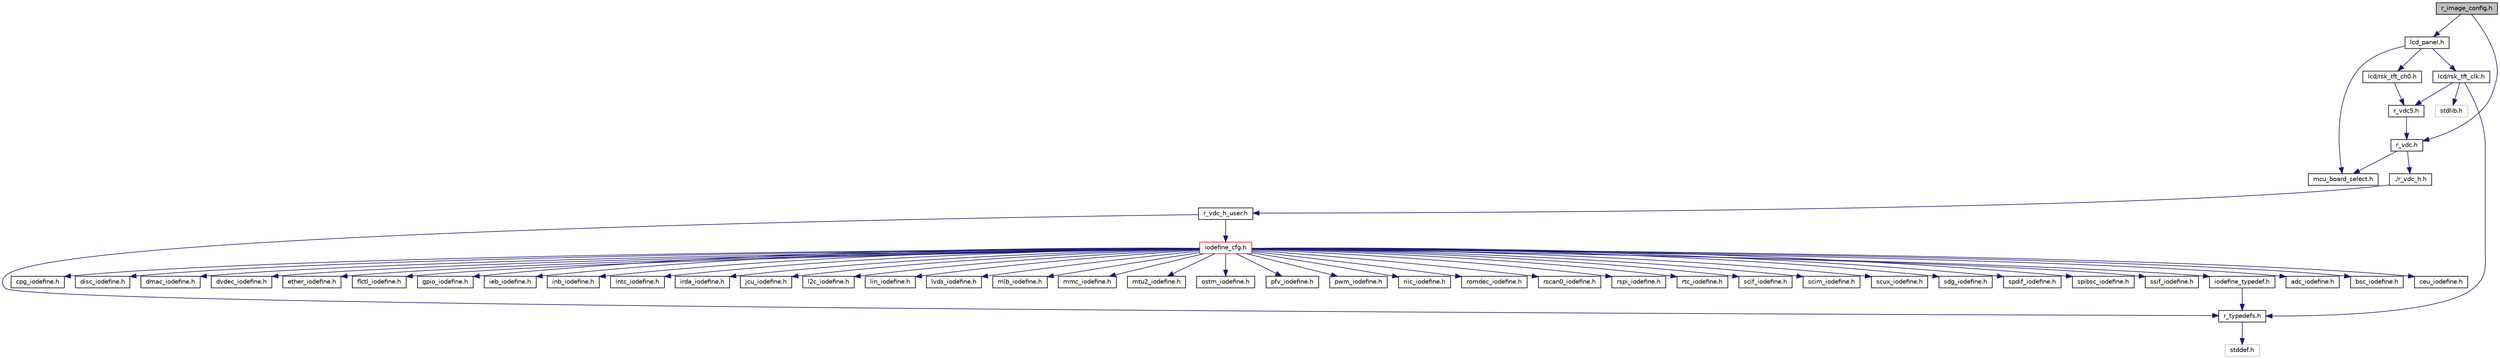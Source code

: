 digraph "r_image_config.h"
{
 // LATEX_PDF_SIZE
  edge [fontname="Helvetica",fontsize="10",labelfontname="Helvetica",labelfontsize="10"];
  node [fontname="Helvetica",fontsize="10",shape=record];
  Node1 [label="r_image_config.h",height=0.2,width=0.4,color="black", fillcolor="grey75", style="filled", fontcolor="black",tooltip=" "];
  Node1 -> Node2 [color="midnightblue",fontsize="10",style="solid",fontname="Helvetica"];
  Node2 [label="r_vdc.h",height=0.2,width=0.4,color="black", fillcolor="white", style="filled",URL="$da/db2/r__vdc_8h.html",tooltip="VDC driver API definitions."];
  Node2 -> Node3 [color="midnightblue",fontsize="10",style="solid",fontname="Helvetica"];
  Node3 [label="mcu_board_select.h",height=0.2,width=0.4,color="black", fillcolor="white", style="filled",URL="$d4/d2b/mcu__board__select_8h.html",tooltip=" "];
  Node2 -> Node4 [color="midnightblue",fontsize="10",style="solid",fontname="Helvetica"];
  Node4 [label="./r_vdc_h.h",height=0.2,width=0.4,color="black", fillcolor="white", style="filled",URL="$d8/df7/r__vdc__h_8h.html",tooltip="VDC driver API definitions."];
  Node4 -> Node5 [color="midnightblue",fontsize="10",style="solid",fontname="Helvetica"];
  Node5 [label="r_vdc_h_user.h",height=0.2,width=0.4,color="black", fillcolor="white", style="filled",URL="$d9/d00/r__vdc__h__user_8h.html",tooltip="VDC driver user-defined header."];
  Node5 -> Node6 [color="midnightblue",fontsize="10",style="solid",fontname="Helvetica"];
  Node6 [label="r_typedefs.h",height=0.2,width=0.4,color="black", fillcolor="white", style="filled",URL="$d9/de3/r__typedefs_8h.html",tooltip=" "];
  Node6 -> Node7 [color="midnightblue",fontsize="10",style="solid",fontname="Helvetica"];
  Node7 [label="stddef.h",height=0.2,width=0.4,color="grey75", fillcolor="white", style="filled",tooltip=" "];
  Node5 -> Node8 [color="midnightblue",fontsize="10",style="solid",fontname="Helvetica"];
  Node8 [label="iodefine_cfg.h",height=0.2,width=0.4,color="red", fillcolor="white", style="filled",URL="$d9/d39/iodefine__cfg_8h.html",tooltip=" "];
  Node8 -> Node9 [color="midnightblue",fontsize="10",style="solid",fontname="Helvetica"];
  Node9 [label="iodefine_typedef.h",height=0.2,width=0.4,color="black", fillcolor="white", style="filled",URL="$d9/d0e/iodefine__typedef_8h.html",tooltip=" "];
  Node9 -> Node6 [color="midnightblue",fontsize="10",style="solid",fontname="Helvetica"];
  Node8 -> Node10 [color="midnightblue",fontsize="10",style="solid",fontname="Helvetica"];
  Node10 [label="adc_iodefine.h",height=0.2,width=0.4,color="black", fillcolor="white", style="filled",URL="$d6/d62/adc__iodefine_8h.html",tooltip=" "];
  Node8 -> Node11 [color="midnightblue",fontsize="10",style="solid",fontname="Helvetica"];
  Node11 [label="bsc_iodefine.h",height=0.2,width=0.4,color="black", fillcolor="white", style="filled",URL="$d5/df7/bsc__iodefine_8h.html",tooltip=" "];
  Node8 -> Node12 [color="midnightblue",fontsize="10",style="solid",fontname="Helvetica"];
  Node12 [label="ceu_iodefine.h",height=0.2,width=0.4,color="black", fillcolor="white", style="filled",URL="$d0/d81/ceu__iodefine_8h.html",tooltip=" "];
  Node8 -> Node13 [color="midnightblue",fontsize="10",style="solid",fontname="Helvetica"];
  Node13 [label="cpg_iodefine.h",height=0.2,width=0.4,color="black", fillcolor="white", style="filled",URL="$d0/d7f/cpg__iodefine_8h.html",tooltip=" "];
  Node8 -> Node14 [color="midnightblue",fontsize="10",style="solid",fontname="Helvetica"];
  Node14 [label="disc_iodefine.h",height=0.2,width=0.4,color="black", fillcolor="white", style="filled",URL="$d3/df7/disc__iodefine_8h.html",tooltip=" "];
  Node8 -> Node15 [color="midnightblue",fontsize="10",style="solid",fontname="Helvetica"];
  Node15 [label="dmac_iodefine.h",height=0.2,width=0.4,color="black", fillcolor="white", style="filled",URL="$d0/d60/dmac__iodefine_8h.html",tooltip=" "];
  Node8 -> Node16 [color="midnightblue",fontsize="10",style="solid",fontname="Helvetica"];
  Node16 [label="dvdec_iodefine.h",height=0.2,width=0.4,color="black", fillcolor="white", style="filled",URL="$d2/dc4/dvdec__iodefine_8h.html",tooltip=" "];
  Node8 -> Node17 [color="midnightblue",fontsize="10",style="solid",fontname="Helvetica"];
  Node17 [label="ether_iodefine.h",height=0.2,width=0.4,color="black", fillcolor="white", style="filled",URL="$d4/dba/ether__iodefine_8h.html",tooltip=" "];
  Node8 -> Node18 [color="midnightblue",fontsize="10",style="solid",fontname="Helvetica"];
  Node18 [label="flctl_iodefine.h",height=0.2,width=0.4,color="black", fillcolor="white", style="filled",URL="$db/d05/flctl__iodefine_8h.html",tooltip=" "];
  Node8 -> Node19 [color="midnightblue",fontsize="10",style="solid",fontname="Helvetica"];
  Node19 [label="gpio_iodefine.h",height=0.2,width=0.4,color="black", fillcolor="white", style="filled",URL="$d5/db4/gpio__iodefine_8h.html",tooltip=" "];
  Node8 -> Node20 [color="midnightblue",fontsize="10",style="solid",fontname="Helvetica"];
  Node20 [label="ieb_iodefine.h",height=0.2,width=0.4,color="black", fillcolor="white", style="filled",URL="$dd/d70/ieb__iodefine_8h.html",tooltip=" "];
  Node8 -> Node21 [color="midnightblue",fontsize="10",style="solid",fontname="Helvetica"];
  Node21 [label="inb_iodefine.h",height=0.2,width=0.4,color="black", fillcolor="white", style="filled",URL="$dc/dc5/inb__iodefine_8h.html",tooltip=" "];
  Node8 -> Node22 [color="midnightblue",fontsize="10",style="solid",fontname="Helvetica"];
  Node22 [label="intc_iodefine.h",height=0.2,width=0.4,color="black", fillcolor="white", style="filled",URL="$d4/da7/intc__iodefine_8h.html",tooltip=" "];
  Node8 -> Node23 [color="midnightblue",fontsize="10",style="solid",fontname="Helvetica"];
  Node23 [label="irda_iodefine.h",height=0.2,width=0.4,color="black", fillcolor="white", style="filled",URL="$d3/d0a/irda__iodefine_8h.html",tooltip=" "];
  Node8 -> Node24 [color="midnightblue",fontsize="10",style="solid",fontname="Helvetica"];
  Node24 [label="jcu_iodefine.h",height=0.2,width=0.4,color="black", fillcolor="white", style="filled",URL="$d1/d37/jcu__iodefine_8h.html",tooltip=" "];
  Node8 -> Node25 [color="midnightblue",fontsize="10",style="solid",fontname="Helvetica"];
  Node25 [label="l2c_iodefine.h",height=0.2,width=0.4,color="black", fillcolor="white", style="filled",URL="$d3/da4/l2c__iodefine_8h.html",tooltip=" "];
  Node8 -> Node26 [color="midnightblue",fontsize="10",style="solid",fontname="Helvetica"];
  Node26 [label="lin_iodefine.h",height=0.2,width=0.4,color="black", fillcolor="white", style="filled",URL="$d5/d93/lin__iodefine_8h.html",tooltip=" "];
  Node8 -> Node27 [color="midnightblue",fontsize="10",style="solid",fontname="Helvetica"];
  Node27 [label="lvds_iodefine.h",height=0.2,width=0.4,color="black", fillcolor="white", style="filled",URL="$d2/d50/lvds__iodefine_8h.html",tooltip=" "];
  Node8 -> Node28 [color="midnightblue",fontsize="10",style="solid",fontname="Helvetica"];
  Node28 [label="mlb_iodefine.h",height=0.2,width=0.4,color="black", fillcolor="white", style="filled",URL="$d4/dfe/mlb__iodefine_8h.html",tooltip=" "];
  Node8 -> Node29 [color="midnightblue",fontsize="10",style="solid",fontname="Helvetica"];
  Node29 [label="mmc_iodefine.h",height=0.2,width=0.4,color="black", fillcolor="white", style="filled",URL="$d1/d66/mmc__iodefine_8h.html",tooltip=" "];
  Node8 -> Node30 [color="midnightblue",fontsize="10",style="solid",fontname="Helvetica"];
  Node30 [label="mtu2_iodefine.h",height=0.2,width=0.4,color="black", fillcolor="white", style="filled",URL="$d5/d3a/mtu2__iodefine_8h.html",tooltip=" "];
  Node8 -> Node31 [color="midnightblue",fontsize="10",style="solid",fontname="Helvetica"];
  Node31 [label="ostm_iodefine.h",height=0.2,width=0.4,color="black", fillcolor="white", style="filled",URL="$d7/d89/ostm__iodefine_8h.html",tooltip=" "];
  Node8 -> Node32 [color="midnightblue",fontsize="10",style="solid",fontname="Helvetica"];
  Node32 [label="pfv_iodefine.h",height=0.2,width=0.4,color="black", fillcolor="white", style="filled",URL="$d6/d28/pfv__iodefine_8h.html",tooltip=" "];
  Node8 -> Node33 [color="midnightblue",fontsize="10",style="solid",fontname="Helvetica"];
  Node33 [label="pwm_iodefine.h",height=0.2,width=0.4,color="black", fillcolor="white", style="filled",URL="$da/d69/pwm__iodefine_8h.html",tooltip=" "];
  Node8 -> Node34 [color="midnightblue",fontsize="10",style="solid",fontname="Helvetica"];
  Node34 [label="riic_iodefine.h",height=0.2,width=0.4,color="black", fillcolor="white", style="filled",URL="$da/dd7/riic__iodefine_8h.html",tooltip=" "];
  Node8 -> Node35 [color="midnightblue",fontsize="10",style="solid",fontname="Helvetica"];
  Node35 [label="romdec_iodefine.h",height=0.2,width=0.4,color="black", fillcolor="white", style="filled",URL="$d3/d61/romdec__iodefine_8h.html",tooltip=" "];
  Node8 -> Node36 [color="midnightblue",fontsize="10",style="solid",fontname="Helvetica"];
  Node36 [label="rscan0_iodefine.h",height=0.2,width=0.4,color="black", fillcolor="white", style="filled",URL="$d7/df8/rscan0__iodefine_8h.html",tooltip=" "];
  Node8 -> Node37 [color="midnightblue",fontsize="10",style="solid",fontname="Helvetica"];
  Node37 [label="rspi_iodefine.h",height=0.2,width=0.4,color="black", fillcolor="white", style="filled",URL="$d2/db1/rspi__iodefine_8h.html",tooltip=" "];
  Node8 -> Node38 [color="midnightblue",fontsize="10",style="solid",fontname="Helvetica"];
  Node38 [label="rtc_iodefine.h",height=0.2,width=0.4,color="black", fillcolor="white", style="filled",URL="$da/d83/rtc__iodefine_8h.html",tooltip=" "];
  Node8 -> Node39 [color="midnightblue",fontsize="10",style="solid",fontname="Helvetica"];
  Node39 [label="scif_iodefine.h",height=0.2,width=0.4,color="black", fillcolor="white", style="filled",URL="$dd/dc2/scif__iodefine_8h.html",tooltip=" "];
  Node8 -> Node40 [color="midnightblue",fontsize="10",style="solid",fontname="Helvetica"];
  Node40 [label="scim_iodefine.h",height=0.2,width=0.4,color="black", fillcolor="white", style="filled",URL="$de/d45/scim__iodefine_8h.html",tooltip=" "];
  Node8 -> Node41 [color="midnightblue",fontsize="10",style="solid",fontname="Helvetica"];
  Node41 [label="scux_iodefine.h",height=0.2,width=0.4,color="black", fillcolor="white", style="filled",URL="$dc/d9b/scux__iodefine_8h.html",tooltip=" "];
  Node8 -> Node42 [color="midnightblue",fontsize="10",style="solid",fontname="Helvetica"];
  Node42 [label="sdg_iodefine.h",height=0.2,width=0.4,color="black", fillcolor="white", style="filled",URL="$d7/dd3/sdg__iodefine_8h.html",tooltip=" "];
  Node8 -> Node43 [color="midnightblue",fontsize="10",style="solid",fontname="Helvetica"];
  Node43 [label="spdif_iodefine.h",height=0.2,width=0.4,color="black", fillcolor="white", style="filled",URL="$df/dc3/spdif__iodefine_8h.html",tooltip=" "];
  Node8 -> Node44 [color="midnightblue",fontsize="10",style="solid",fontname="Helvetica"];
  Node44 [label="spibsc_iodefine.h",height=0.2,width=0.4,color="black", fillcolor="white", style="filled",URL="$d2/d07/spibsc__iodefine_8h.html",tooltip=" "];
  Node8 -> Node45 [color="midnightblue",fontsize="10",style="solid",fontname="Helvetica"];
  Node45 [label="ssif_iodefine.h",height=0.2,width=0.4,color="black", fillcolor="white", style="filled",URL="$da/d7d/ssif__iodefine_8h.html",tooltip=" "];
  Node1 -> Node49 [color="midnightblue",fontsize="10",style="solid",fontname="Helvetica"];
  Node49 [label="lcd_panel.h",height=0.2,width=0.4,color="black", fillcolor="white", style="filled",URL="$dc/df4/lcd__panel_8h.html",tooltip=" "];
  Node49 -> Node3 [color="midnightblue",fontsize="10",style="solid",fontname="Helvetica"];
  Node49 -> Node50 [color="midnightblue",fontsize="10",style="solid",fontname="Helvetica"];
  Node50 [label="lcd/rsk_tft_clk.h",height=0.2,width=0.4,color="black", fillcolor="white", style="filled",URL="$db/d94/rsk__tft__clk_8h.html",tooltip="Defines for VDC5 clock."];
  Node50 -> Node51 [color="midnightblue",fontsize="10",style="solid",fontname="Helvetica"];
  Node51 [label="stdlib.h",height=0.2,width=0.4,color="grey75", fillcolor="white", style="filled",tooltip=" "];
  Node50 -> Node6 [color="midnightblue",fontsize="10",style="solid",fontname="Helvetica"];
  Node50 -> Node52 [color="midnightblue",fontsize="10",style="solid",fontname="Helvetica"];
  Node52 [label="r_vdc5.h",height=0.2,width=0.4,color="black", fillcolor="white", style="filled",URL="$d1/d1c/r__vdc5_8h.html",tooltip="VDC driver API definitions."];
  Node52 -> Node2 [color="midnightblue",fontsize="10",style="solid",fontname="Helvetica"];
  Node49 -> Node53 [color="midnightblue",fontsize="10",style="solid",fontname="Helvetica"];
  Node53 [label="lcd/rsk_tft_ch0.h",height=0.2,width=0.4,color="black", fillcolor="white", style="filled",URL="$d7/d70/rsk__tft__ch0_8h.html",tooltip="LCD panel for vdc5 channel 0 definition header."];
  Node53 -> Node52 [color="midnightblue",fontsize="10",style="solid",fontname="Helvetica"];
}
